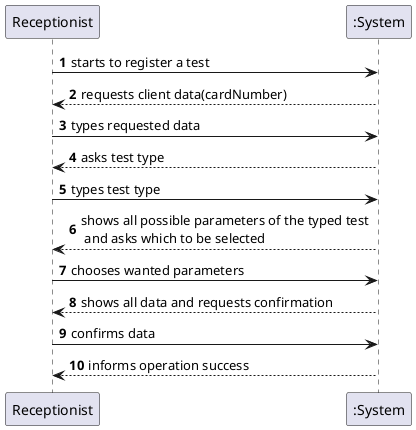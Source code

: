 @startuml
autonumber

Receptionist -> ":System" : starts to register a test
":System" --> Receptionist : requests client data(cardNumber)
Receptionist -> ":System" : types requested data
":System" --> Receptionist : asks test type
Receptionist -> ":System" : types test type
":System" --> Receptionist : shows all possible parameters of the typed test \n and asks which to be selected
Receptionist -> ":System" : chooses wanted parameters
":System" --> Receptionist : shows all data and requests confirmation
Receptionist -> ":System" : confirms data
":System" --> Receptionist : informs operation success


@enduml